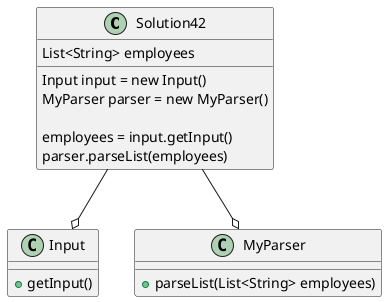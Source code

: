 @startuml

class Solution42 {
   List<String> employees
   Input input = new Input()
   MyParser parser = new MyParser()

' method to get the input from Input class and update are list
     employees = input.getInput()
' method to parse the list and show results
     parser.parseList(employees)


}

Solution42 --o Input

class Input {
   +getInput()
}

Solution42 --o MyParser

class MyParser {
  'parse the list and return it as a String[]
  +parseList(List<String> employees)
}


@enduml